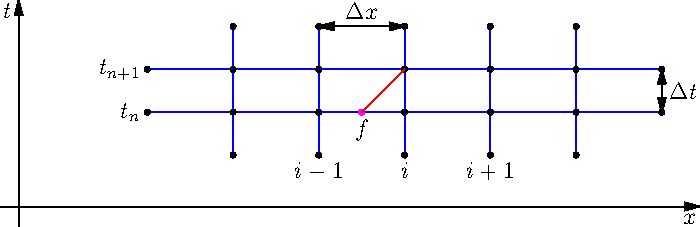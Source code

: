 import graph;
size(350,0);

xaxis("$x$",Arrow);
yaxis("$t$",Arrow);

real xmin = 0.5;
real xmax = 2.5;
real ymin = 0.2;
real ymax = 1.2;
pen axis  = linewidth(0.8);

int ni = 7;
int nj = 4;
real dx = (xmax-xmin)/(ni-1);
real cfl= 0.5;
real dy = cfl*(ymax-ymin)/(nj-1);

pen pg = blue;

//vertical lines
for(int i=1; i<ni-1; ++i){
   guide g;
   for(int j=0; j<nj; ++j){
      real x = xmin + i*dx;
      real y = ymin + j*dy;
      g = g--(x,y);
   }
   draw(g,pg);
   dot(g);
}

//horixontal lines
for(int j=1; j<nj-1; ++j){
   guide g;
   for(int i=0; i<ni; ++i){
      real x = xmin + i*dx;
      real y = ymin + j*dy;
      g = g--(x,y);
   }
   draw(g,pg);
   dot(g);
}

label("$i-1$", (xmin+2*dx,ymin),S);
label("$i$", (xmin+3*dx,ymin),S);
label("$i+1$", (xmin+4*dx,ymin),S);

label("$t_{n}$", (xmin,ymin+dy), W);
label("$t_{n+1}$", (xmin,ymin+2*dy), W);

real xj = xmin + 3*dx;
real yj = ymin + 2*dy;
dot((xj,yj));

// advection speed
real a = 1.0;
real xf = xj - a*dy;
real yf = yj - dy;
dot((xf,yf),magenta);

draw((xj,yj)--(xf,yf),red);

//label("$A$", (xj-dx,yj-dy), SW);
label("$f$", (xf,yf), S);
//label("$C$", (xj,yj-dy), SE);

//label("$x_f - x_{i-1} = \Delta x - \bar{u} \Delta t$", (xmax+dx,ymin+2*dy), E);
//label("$x_i - x_f = \bar{u}\Delta t$", (xmax+dx,ymin+1*dy), E);

label("$\Delta x$", (xmin+2.5*dx,ymin+3*dy), N);
label("$\Delta t$", (xmin+6.0*dx,ymin+1.5*dy), E);
draw((xmin+2*dx,ymin+3*dy)--(xmin+3*dx,ymin+3*dy), Arrows);
draw((xmin+6*dx,ymin+dy)--(xmin+6*dx,ymin+2*dy), Arrows);
